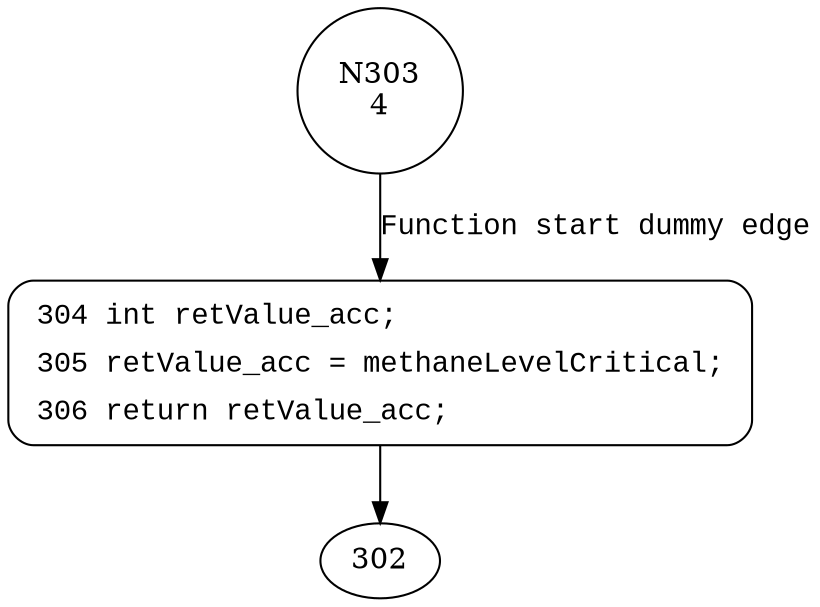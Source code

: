 digraph isMethaneLevelCritical {
303 [shape="circle" label="N303\n4"]
304 [shape="circle" label="N304\n3"]
304 [style="filled,bold" penwidth="1" fillcolor="white" fontname="Courier New" shape="Mrecord" label=<<table border="0" cellborder="0" cellpadding="3" bgcolor="white"><tr><td align="right">304</td><td align="left">int retValue_acc;</td></tr><tr><td align="right">305</td><td align="left">retValue_acc = methaneLevelCritical;</td></tr><tr><td align="right">306</td><td align="left">return retValue_acc;</td></tr></table>>]
304 -> 302[label=""]
303 -> 304 [label="Function start dummy edge" fontname="Courier New"]
}